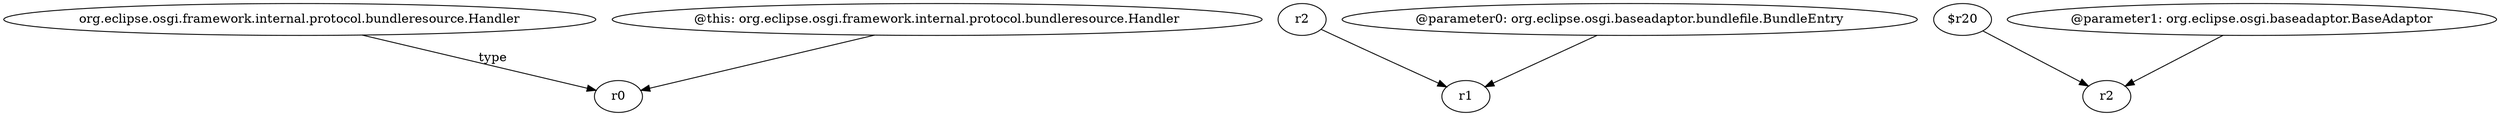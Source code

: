 digraph g {
0[label="org.eclipse.osgi.framework.internal.protocol.bundleresource.Handler"]
1[label="r0"]
0->1[label="type"]
2[label="r2"]
3[label="r1"]
2->3[label=""]
4[label="$r20"]
5[label="r2"]
4->5[label=""]
6[label="@this: org.eclipse.osgi.framework.internal.protocol.bundleresource.Handler"]
6->1[label=""]
7[label="@parameter0: org.eclipse.osgi.baseadaptor.bundlefile.BundleEntry"]
7->3[label=""]
8[label="@parameter1: org.eclipse.osgi.baseadaptor.BaseAdaptor"]
8->5[label=""]
}